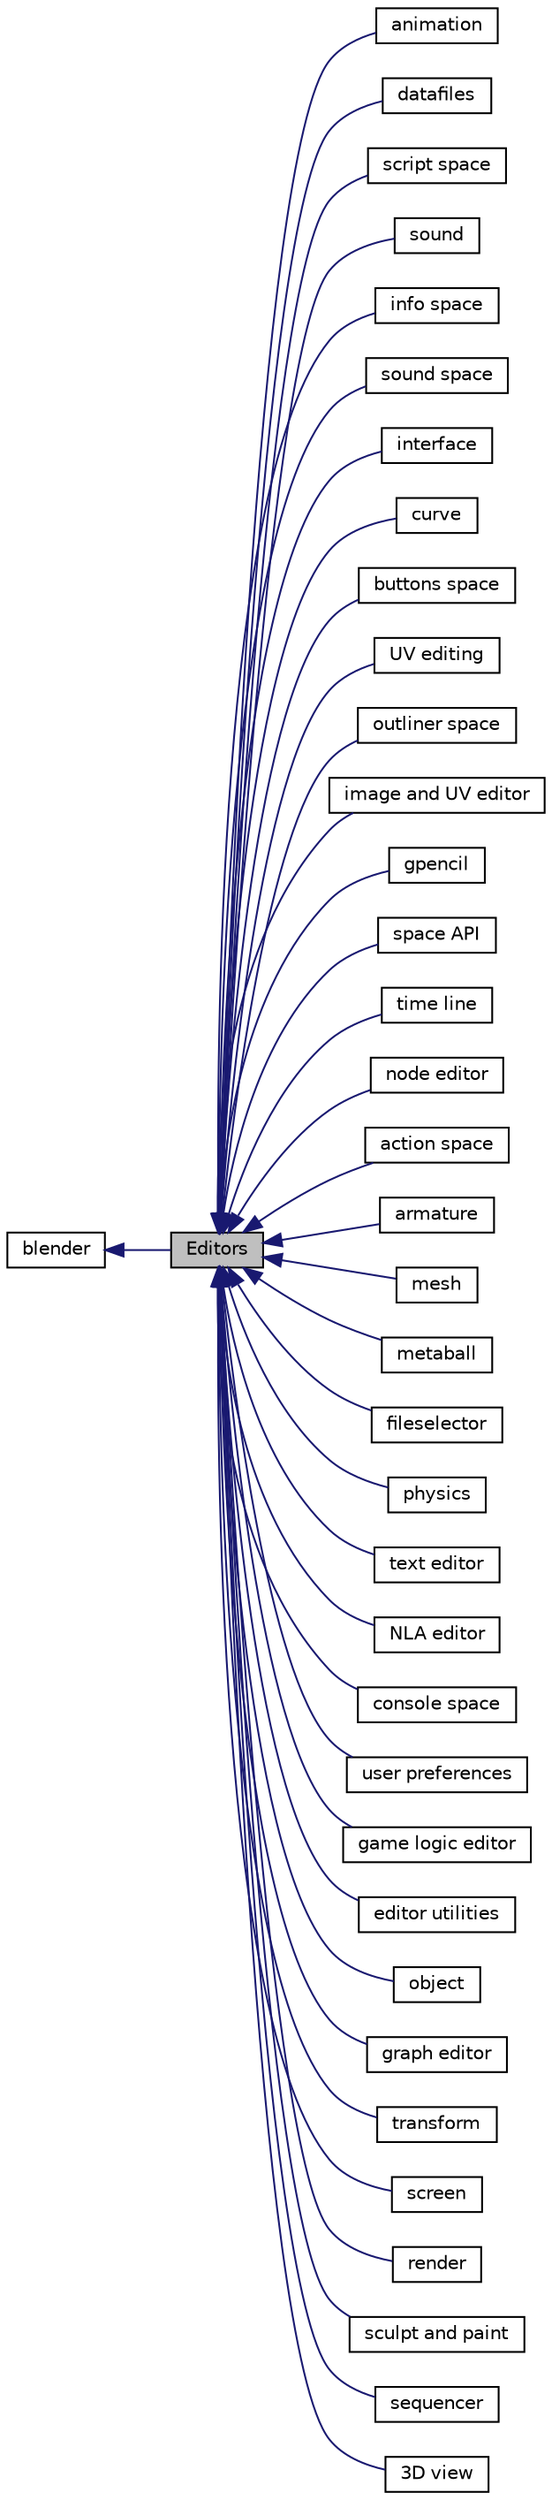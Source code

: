 digraph structs
{
  edge [fontname="Helvetica",fontsize="10",labelfontname="Helvetica",labelfontsize="10"];
  node [fontname="Helvetica",fontsize="10",shape=record];
  rankdir=LR;
  Node2 [label="animation",height=0.2,width=0.4,color="black", fillcolor="white", style="filled",URL="$d0/d9f/group__edanimation.html"];
  Node5 [label="datafiles",height=0.2,width=0.4,color="black", fillcolor="white", style="filled",URL="$df/de2/group__eddatafiles.html"];
  Node28 [label="script space",height=0.2,width=0.4,color="black", fillcolor="white", style="filled",URL="$da/d2f/group__spscript.html"];
  Node15 [label="sound",height=0.2,width=0.4,color="black", fillcolor="white", style="filled",URL="$d9/dad/group__edsnd.html"];
  Node23 [label="info space",height=0.2,width=0.4,color="black", fillcolor="white", style="filled",URL="$d5/d62/group__spinfo.html"];
  Node30 [label="sound space",height=0.2,width=0.4,color="black", fillcolor="white", style="filled",URL="$da/d80/group__spsnd.html"];
  Node0 [label="Editors",height=0.2,width=0.4,color="black", fillcolor="grey75", style="filled" fontcolor="black"];
  Node7 [label="interface",height=0.2,width=0.4,color="black", fillcolor="white", style="filled",URL="$dd/da1/group__edinterface.html"];
  Node4 [label="curve",height=0.2,width=0.4,color="black", fillcolor="white", style="filled",URL="$d1/df1/group__edcurve.html"];
  Node18 [label="buttons space",height=0.2,width=0.4,color="black", fillcolor="white", style="filled",URL="$d6/dbf/group__spbuttons.html"];
  Node37 [label="UV editing",height=0.2,width=0.4,color="black", fillcolor="white", style="filled",URL="$d9/d87/group__spuv.html"];
  Node27 [label="outliner space",height=0.2,width=0.4,color="black", fillcolor="white", style="filled",URL="$dc/d7c/group__spoutliner.html"];
  Node22 [label="image and UV editor",height=0.2,width=0.4,color="black", fillcolor="white", style="filled",URL="$d8/df4/group__spimage.html"];
  Node6 [label="gpencil",height=0.2,width=0.4,color="black", fillcolor="white", style="filled",URL="$d4/dc5/group__edgpencil.html"];
  Node17 [label="space API",height=0.2,width=0.4,color="black", fillcolor="white", style="filled",URL="$d7/d30/group__spapi.html"];
  Node32 [label="time line",height=0.2,width=0.4,color="black", fillcolor="white", style="filled",URL="$d1/da8/group__sptime.html"];
  Node26 [label="node editor",height=0.2,width=0.4,color="black", fillcolor="white", style="filled",URL="$d9/d4e/group__spnode.html"];
  Node16 [label="action space",height=0.2,width=0.4,color="black", fillcolor="white", style="filled",URL="$df/dd6/group__spaction.html"];
  Node3 [label="armature",height=0.2,width=0.4,color="black", fillcolor="white", style="filled",URL="$dd/dc9/group__edarmature.html"];
  Node8 [label="mesh",height=0.2,width=0.4,color="black", fillcolor="white", style="filled",URL="$d8/d19/group__edmesh.html"];
  Node9 [label="metaball",height=0.2,width=0.4,color="black", fillcolor="white", style="filled",URL="$db/d33/group__edmeta.html"];
  Node20 [label="fileselector",height=0.2,width=0.4,color="black", fillcolor="white", style="filled",URL="$d6/d78/group__spfile.html"];
  Node11 [label="physics",height=0.2,width=0.4,color="black", fillcolor="white", style="filled",URL="$d3/d22/group__edphys.html"];
  Node31 [label="text editor",height=0.2,width=0.4,color="black", fillcolor="white", style="filled",URL="$d5/d59/group__sptext.html"];
  Node25 [label="NLA editor",height=0.2,width=0.4,color="black", fillcolor="white", style="filled",URL="$d6/dbe/group__spnla.html"];
  Node19 [label="console space",height=0.2,width=0.4,color="black", fillcolor="white", style="filled",URL="$d7/d7d/group__spconsole.html"];
  Node33 [label="user preferences",height=0.2,width=0.4,color="black", fillcolor="white", style="filled",URL="$d2/de2/group__spuserpref.html"];
  Node24 [label="game logic editor",height=0.2,width=0.4,color="black", fillcolor="white", style="filled",URL="$dd/ddf/group__splogic.html"];
  Node36 [label="editor utilities",height=0.2,width=0.4,color="black", fillcolor="white", style="filled",URL="$df/dd5/group__edutil.html"];
  Node10 [label="object",height=0.2,width=0.4,color="black", fillcolor="white", style="filled",URL="$d7/d7a/group__edobj.html"];
  Node21 [label="graph editor",height=0.2,width=0.4,color="black", fillcolor="white", style="filled",URL="$d8/db9/group__spgraph.html"];
  Node35 [label="transform",height=0.2,width=0.4,color="black", fillcolor="white", style="filled",URL="$d2/d26/group__edtransform.html"];
  Node13 [label="screen",height=0.2,width=0.4,color="black", fillcolor="white", style="filled",URL="$de/d5b/group__edscr.html"];
  Node1 [label="blender",height=0.2,width=0.4,color="black", fillcolor="white", style="filled",URL="$db/db2/group__blender.html"];
  Node12 [label="render",height=0.2,width=0.4,color="black", fillcolor="white", style="filled",URL="$da/d6a/group__edrend.html"];
  Node14 [label="sculpt and paint",height=0.2,width=0.4,color="black", fillcolor="white", style="filled",URL="$d6/d14/group__edsculpt.html"];
  Node29 [label="sequencer",height=0.2,width=0.4,color="black", fillcolor="white", style="filled",URL="$d9/d0e/group__spseq.html"];
  Node34 [label="3D view",height=0.2,width=0.4,color="black", fillcolor="white", style="filled",URL="$de/d5d/group__spview3d.html"];
  Node1->Node0 [shape=plaintext, color="midnightblue", dir="back", style="solid"];
  Node0->Node2 [shape=plaintext, color="midnightblue", dir="back", style="solid"];
  Node0->Node3 [shape=plaintext, color="midnightblue", dir="back", style="solid"];
  Node0->Node4 [shape=plaintext, color="midnightblue", dir="back", style="solid"];
  Node0->Node5 [shape=plaintext, color="midnightblue", dir="back", style="solid"];
  Node0->Node6 [shape=plaintext, color="midnightblue", dir="back", style="solid"];
  Node0->Node7 [shape=plaintext, color="midnightblue", dir="back", style="solid"];
  Node0->Node8 [shape=plaintext, color="midnightblue", dir="back", style="solid"];
  Node0->Node9 [shape=plaintext, color="midnightblue", dir="back", style="solid"];
  Node0->Node10 [shape=plaintext, color="midnightblue", dir="back", style="solid"];
  Node0->Node11 [shape=plaintext, color="midnightblue", dir="back", style="solid"];
  Node0->Node12 [shape=plaintext, color="midnightblue", dir="back", style="solid"];
  Node0->Node13 [shape=plaintext, color="midnightblue", dir="back", style="solid"];
  Node0->Node14 [shape=plaintext, color="midnightblue", dir="back", style="solid"];
  Node0->Node15 [shape=plaintext, color="midnightblue", dir="back", style="solid"];
  Node0->Node16 [shape=plaintext, color="midnightblue", dir="back", style="solid"];
  Node0->Node17 [shape=plaintext, color="midnightblue", dir="back", style="solid"];
  Node0->Node18 [shape=plaintext, color="midnightblue", dir="back", style="solid"];
  Node0->Node19 [shape=plaintext, color="midnightblue", dir="back", style="solid"];
  Node0->Node20 [shape=plaintext, color="midnightblue", dir="back", style="solid"];
  Node0->Node21 [shape=plaintext, color="midnightblue", dir="back", style="solid"];
  Node0->Node22 [shape=plaintext, color="midnightblue", dir="back", style="solid"];
  Node0->Node23 [shape=plaintext, color="midnightblue", dir="back", style="solid"];
  Node0->Node24 [shape=plaintext, color="midnightblue", dir="back", style="solid"];
  Node0->Node25 [shape=plaintext, color="midnightblue", dir="back", style="solid"];
  Node0->Node26 [shape=plaintext, color="midnightblue", dir="back", style="solid"];
  Node0->Node27 [shape=plaintext, color="midnightblue", dir="back", style="solid"];
  Node0->Node28 [shape=plaintext, color="midnightblue", dir="back", style="solid"];
  Node0->Node29 [shape=plaintext, color="midnightblue", dir="back", style="solid"];
  Node0->Node30 [shape=plaintext, color="midnightblue", dir="back", style="solid"];
  Node0->Node31 [shape=plaintext, color="midnightblue", dir="back", style="solid"];
  Node0->Node32 [shape=plaintext, color="midnightblue", dir="back", style="solid"];
  Node0->Node33 [shape=plaintext, color="midnightblue", dir="back", style="solid"];
  Node0->Node34 [shape=plaintext, color="midnightblue", dir="back", style="solid"];
  Node0->Node35 [shape=plaintext, color="midnightblue", dir="back", style="solid"];
  Node0->Node36 [shape=plaintext, color="midnightblue", dir="back", style="solid"];
  Node0->Node37 [shape=plaintext, color="midnightblue", dir="back", style="solid"];
}
